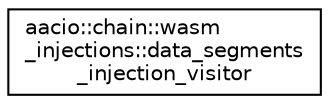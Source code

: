 digraph "Graphical Class Hierarchy"
{
  edge [fontname="Helvetica",fontsize="10",labelfontname="Helvetica",labelfontsize="10"];
  node [fontname="Helvetica",fontsize="10",shape=record];
  rankdir="LR";
  Node0 [label="aacio::chain::wasm\l_injections::data_segments\l_injection_visitor",height=0.2,width=0.4,color="black", fillcolor="white", style="filled",URL="$structaacio_1_1chain_1_1wasm__injections_1_1data__segments__injection__visitor.html"];
}
